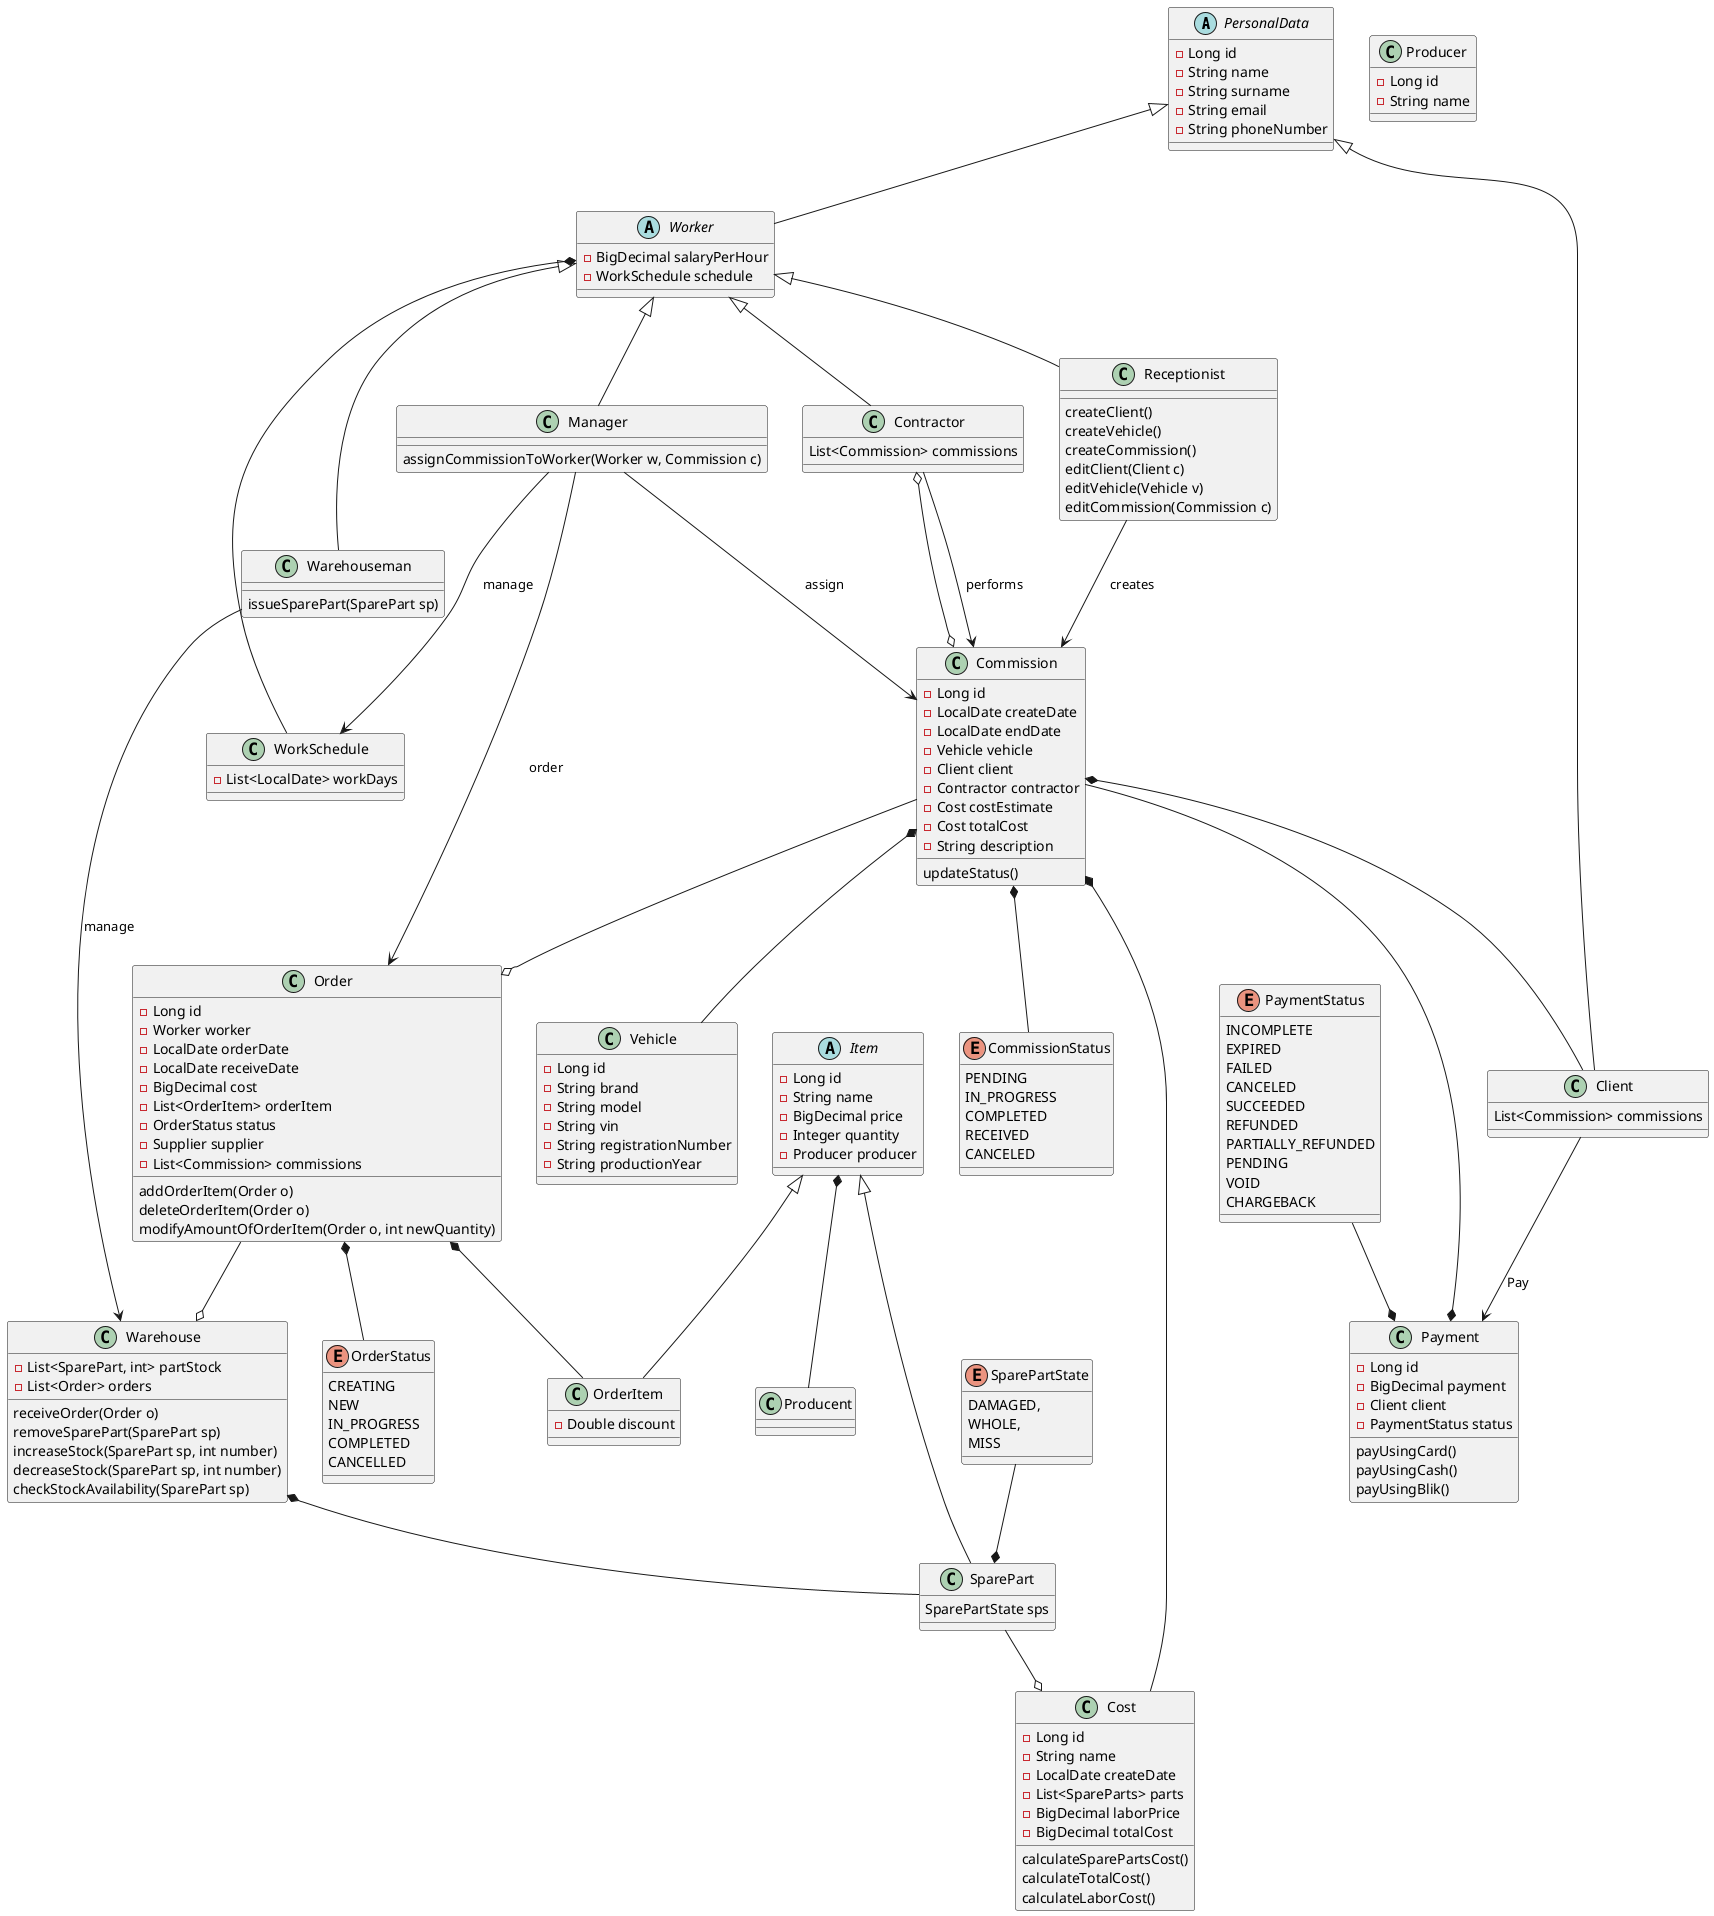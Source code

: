                         @startuml
'https://plantuml.com/class-diagram

abstract class PersonalData {
    - Long id
    - String name
    - String surname
    - String email
    - String phoneNumber
}
class Client  extends PersonalData{
    List<Commission> commissions
}
abstract class Worker extends PersonalData{
    - BigDecimal salaryPerHour
    - WorkSchedule schedule
}

class WorkSchedule {
    - List<LocalDate> workDays
}

class Receptionist extends Worker{
     createClient()
     createVehicle()
     createCommission()
     editClient(Client c)
     editVehicle(Vehicle v)
     editCommission(Commission c)
 }

class Warehouse{
    - List<SparePart, int> partStock
    - List<Order> orders

    receiveOrder(Order o)
    removeSparePart(SparePart sp)
    increaseStock(SparePart sp, int number)
    decreaseStock(SparePart sp, int number)
    checkStockAvailability(SparePart sp)
}
enum SparePartState{
    DAMAGED,
    WHOLE,
    MISS
}

class SparePart extends Item {
    SparePartState sps
}

class Warehouseman extends Worker {
    issueSparePart(SparePart sp)
}

'Mechanic/Vanisher/Elecrtician
class Contractor extends Worker {
    List<Commission> commissions

}

class Manager extends Worker {
    assignCommissionToWorker(Worker w, Commission c)
}


class Commission {
    - Long id
    - LocalDate createDate
    - LocalDate endDate
    - Vehicle vehicle
    - Client client
    - Contractor contractor
    - Cost costEstimate
    - Cost totalCost
    - String description

    updateStatus()
}


class Vehicle {
    - Long id
    - String brand
    - String model
    - String vin
    - String registrationNumber
    - String productionYear
}



enum CommissionStatus{
    PENDING
    IN_PROGRESS
    COMPLETED
    RECEIVED
    CANCELED
}

class Cost {
    - Long id
    - String name
    - LocalDate createDate
    - List<SpareParts> parts
    - BigDecimal laborPrice
    - BigDecimal totalCost

    calculateSparePartsCost()
    calculateTotalCost()
    calculateLaborCost()
}

class OrderItem extends Item{
    - Double discount
}
class Order {
    - Long id
    - Worker worker
    - LocalDate orderDate
    - LocalDate receiveDate
    - BigDecimal cost
    - List<OrderItem> orderItem
    - OrderStatus status
    - Supplier supplier
   - List<Commission> commissions
    'For warehouseman to set status COMPLETED

    addOrderItem(Order o)
    deleteOrderItem(Order o)
    modifyAmountOfOrderItem(Order o, int newQuantity)
}
abstract class Item {
    - Long id
    - String name
    - BigDecimal price
    - Integer quantity
    - Producer producer
}
class Producer {
    - Long id
    - String name
}
enum OrderStatus {
    CREATING
    NEW
    IN_PROGRESS
    COMPLETED
    CANCELLED
}

enum PaymentStatus{
    INCOMPLETE
    EXPIRED
    FAILED
    CANCELED
    SUCCEEDED
    REFUNDED
    PARTIALLY_REFUNDED
    PENDING
    VOID
    CHARGEBACK
}

class Payment {
    - Long id
    - BigDecimal payment
    - Client client
    - PaymentStatus status
    payUsingCard()
    payUsingCash()
    payUsingBlik()
}

Client --> Payment : "Pay"
PaymentStatus --* Payment

Warehouse *-- SparePart
SparePart --o Cost
Cost --* Commission

Manager --> WorkSchedule : "manage"

SparePartState --* SparePart
Item *-- Producent
Order *-- OrderStatus
Commission *-- Client
Commission *-- Vehicle
Commission --o Order
Commission *-- CommissionStatus
Commission --* Payment
Warehouseman --> Warehouse : "manage"

Receptionist --> Commission : "creates"

Manager --> Commission : "assign"
Manager --> Order : "order"
Order --o Warehouse

Contractor o-o Commission
Contractor --> Commission : "performs"
Order *-- OrderItem

Worker *-- WorkSchedule


@enduml